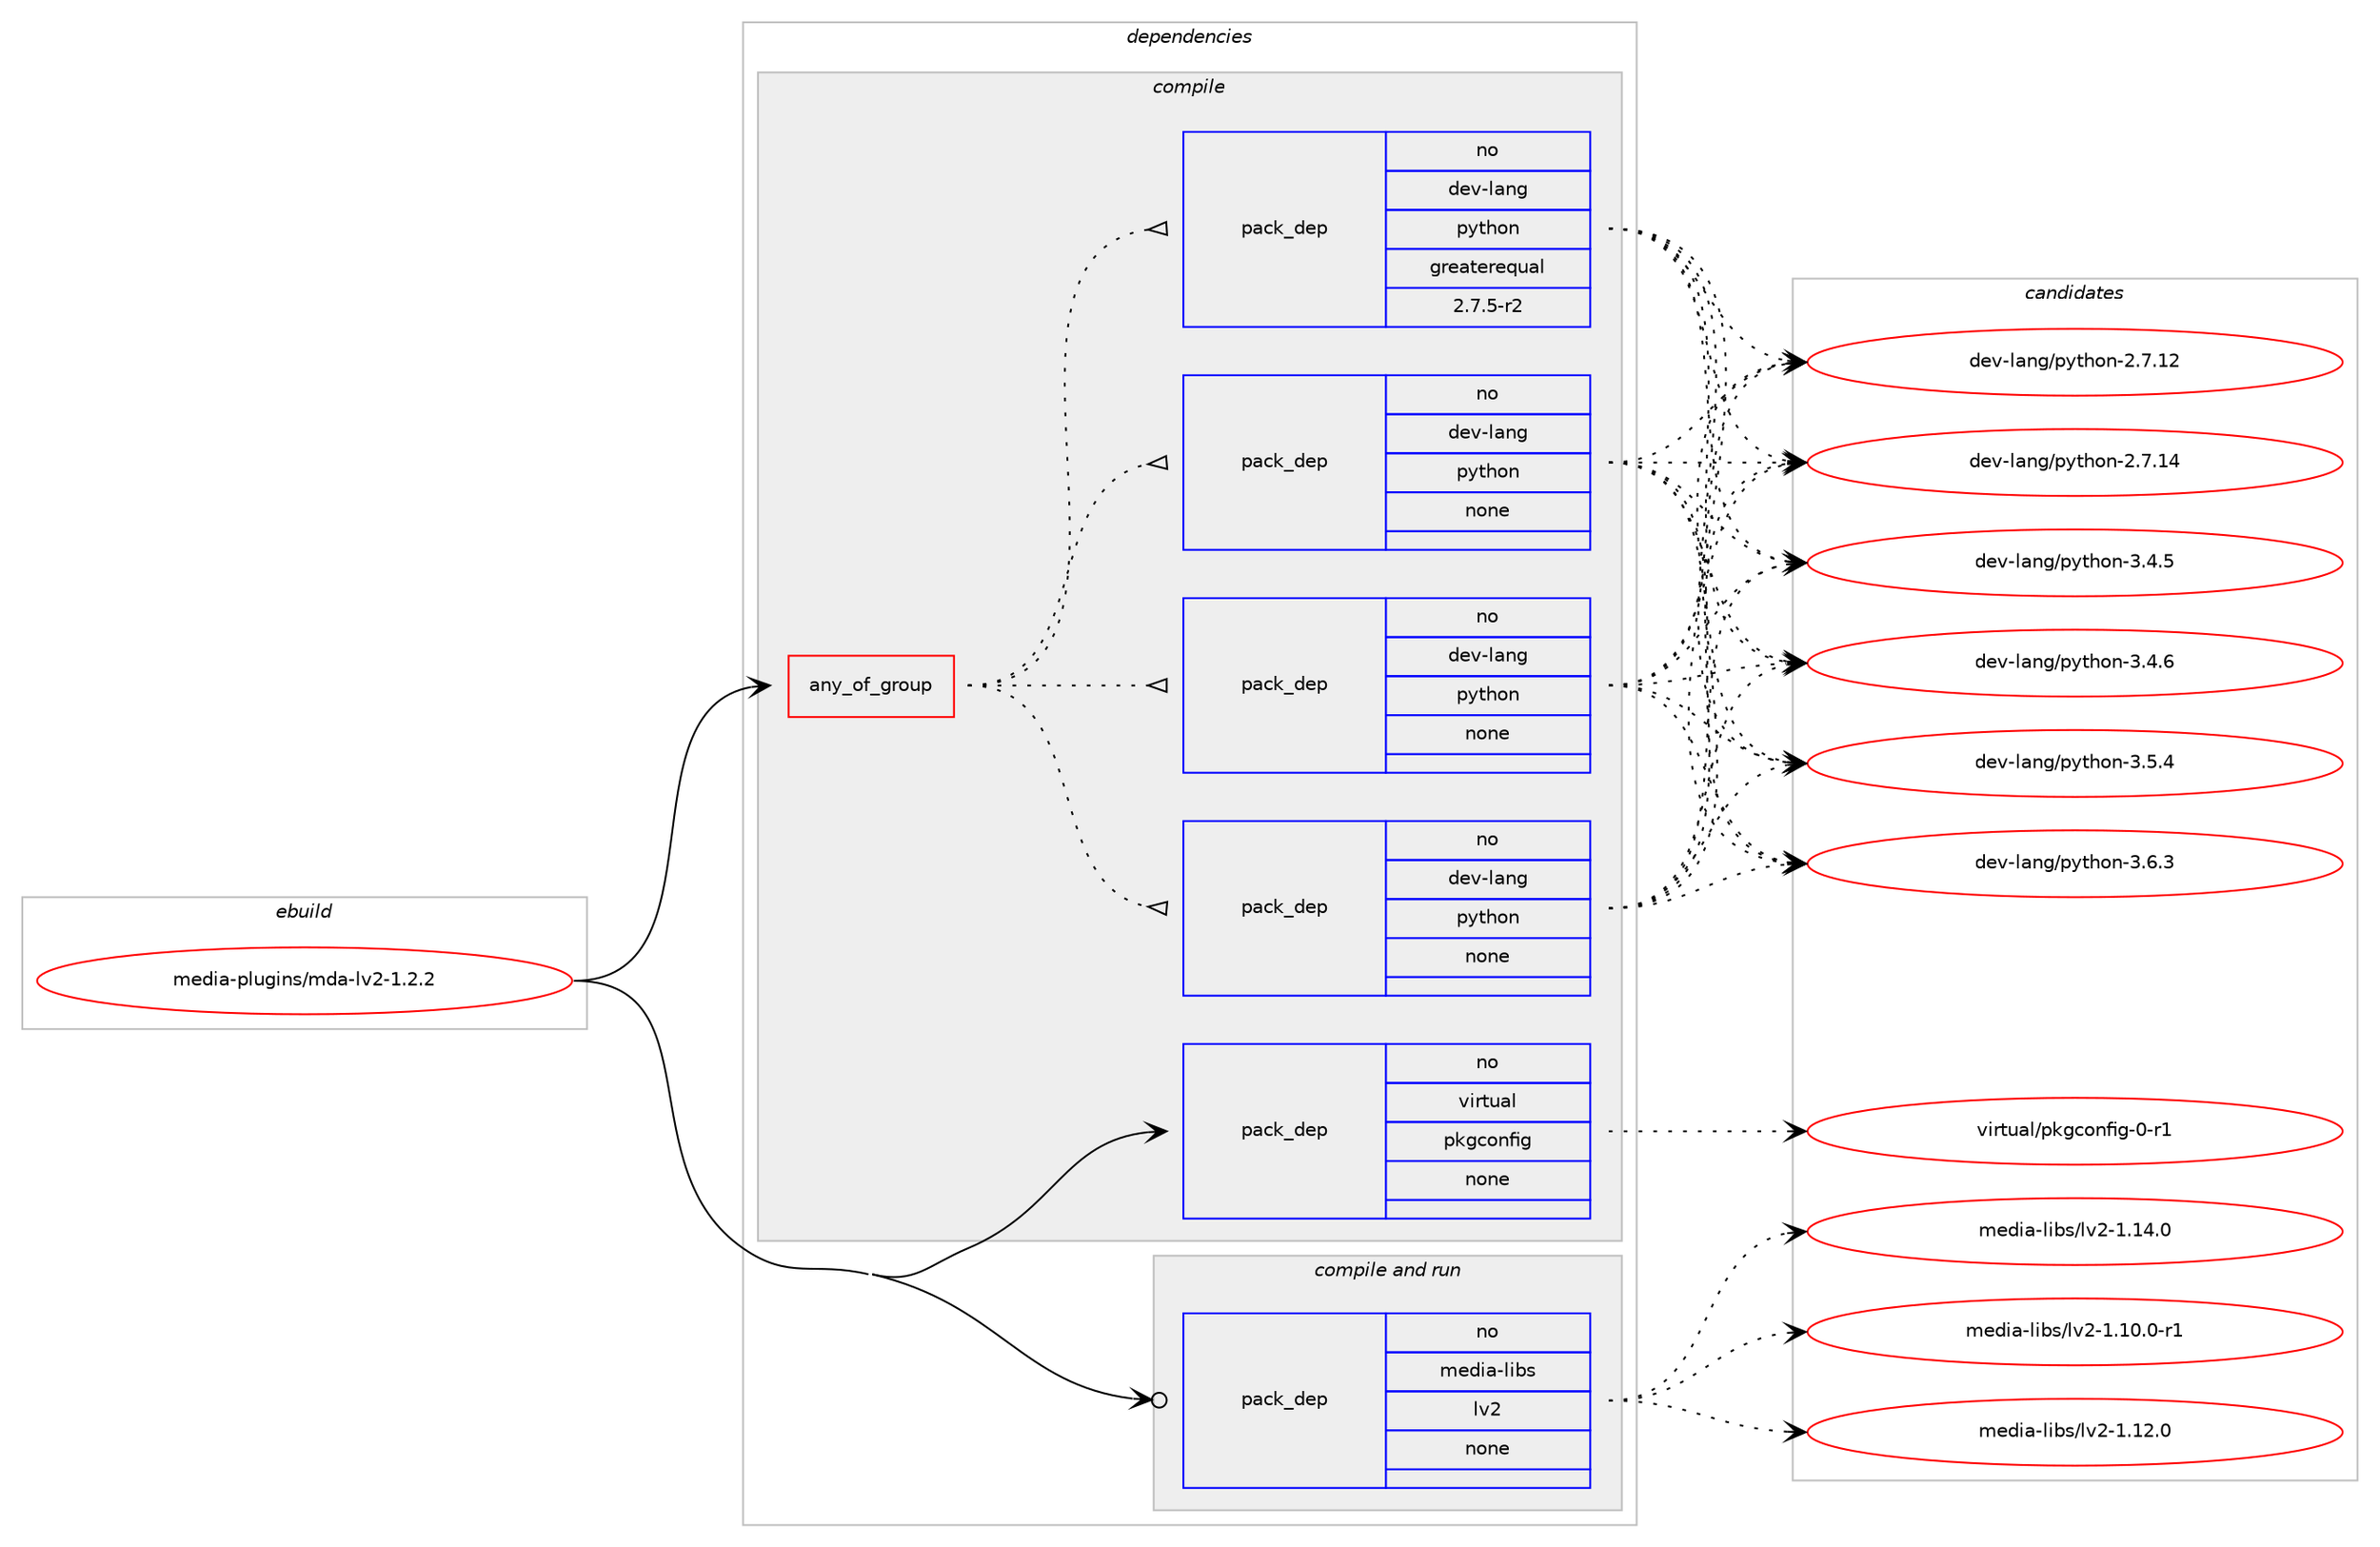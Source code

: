 digraph prolog {

# *************
# Graph options
# *************

newrank=true;
concentrate=true;
compound=true;
graph [rankdir=LR,fontname=Helvetica,fontsize=10,ranksep=1.5];#, ranksep=2.5, nodesep=0.2];
edge  [arrowhead=vee];
node  [fontname=Helvetica,fontsize=10];

# **********
# The ebuild
# **********

subgraph cluster_leftcol {
color=gray;
rank=same;
label=<<i>ebuild</i>>;
id [label="media-plugins/mda-lv2-1.2.2", color=red, width=4, href="../media-plugins/mda-lv2-1.2.2.svg"];
}

# ****************
# The dependencies
# ****************

subgraph cluster_midcol {
color=gray;
label=<<i>dependencies</i>>;
subgraph cluster_compile {
fillcolor="#eeeeee";
style=filled;
label=<<i>compile</i>>;
subgraph any5845 {
dependency375637 [label=<<TABLE BORDER="0" CELLBORDER="1" CELLSPACING="0" CELLPADDING="4"><TR><TD CELLPADDING="10">any_of_group</TD></TR></TABLE>>, shape=none, color=red];subgraph pack277209 {
dependency375638 [label=<<TABLE BORDER="0" CELLBORDER="1" CELLSPACING="0" CELLPADDING="4" WIDTH="220"><TR><TD ROWSPAN="6" CELLPADDING="30">pack_dep</TD></TR><TR><TD WIDTH="110">no</TD></TR><TR><TD>dev-lang</TD></TR><TR><TD>python</TD></TR><TR><TD>none</TD></TR><TR><TD></TD></TR></TABLE>>, shape=none, color=blue];
}
dependency375637:e -> dependency375638:w [weight=20,style="dotted",arrowhead="oinv"];
subgraph pack277210 {
dependency375639 [label=<<TABLE BORDER="0" CELLBORDER="1" CELLSPACING="0" CELLPADDING="4" WIDTH="220"><TR><TD ROWSPAN="6" CELLPADDING="30">pack_dep</TD></TR><TR><TD WIDTH="110">no</TD></TR><TR><TD>dev-lang</TD></TR><TR><TD>python</TD></TR><TR><TD>none</TD></TR><TR><TD></TD></TR></TABLE>>, shape=none, color=blue];
}
dependency375637:e -> dependency375639:w [weight=20,style="dotted",arrowhead="oinv"];
subgraph pack277211 {
dependency375640 [label=<<TABLE BORDER="0" CELLBORDER="1" CELLSPACING="0" CELLPADDING="4" WIDTH="220"><TR><TD ROWSPAN="6" CELLPADDING="30">pack_dep</TD></TR><TR><TD WIDTH="110">no</TD></TR><TR><TD>dev-lang</TD></TR><TR><TD>python</TD></TR><TR><TD>none</TD></TR><TR><TD></TD></TR></TABLE>>, shape=none, color=blue];
}
dependency375637:e -> dependency375640:w [weight=20,style="dotted",arrowhead="oinv"];
subgraph pack277212 {
dependency375641 [label=<<TABLE BORDER="0" CELLBORDER="1" CELLSPACING="0" CELLPADDING="4" WIDTH="220"><TR><TD ROWSPAN="6" CELLPADDING="30">pack_dep</TD></TR><TR><TD WIDTH="110">no</TD></TR><TR><TD>dev-lang</TD></TR><TR><TD>python</TD></TR><TR><TD>greaterequal</TD></TR><TR><TD>2.7.5-r2</TD></TR></TABLE>>, shape=none, color=blue];
}
dependency375637:e -> dependency375641:w [weight=20,style="dotted",arrowhead="oinv"];
}
id:e -> dependency375637:w [weight=20,style="solid",arrowhead="vee"];
subgraph pack277213 {
dependency375642 [label=<<TABLE BORDER="0" CELLBORDER="1" CELLSPACING="0" CELLPADDING="4" WIDTH="220"><TR><TD ROWSPAN="6" CELLPADDING="30">pack_dep</TD></TR><TR><TD WIDTH="110">no</TD></TR><TR><TD>virtual</TD></TR><TR><TD>pkgconfig</TD></TR><TR><TD>none</TD></TR><TR><TD></TD></TR></TABLE>>, shape=none, color=blue];
}
id:e -> dependency375642:w [weight=20,style="solid",arrowhead="vee"];
}
subgraph cluster_compileandrun {
fillcolor="#eeeeee";
style=filled;
label=<<i>compile and run</i>>;
subgraph pack277214 {
dependency375643 [label=<<TABLE BORDER="0" CELLBORDER="1" CELLSPACING="0" CELLPADDING="4" WIDTH="220"><TR><TD ROWSPAN="6" CELLPADDING="30">pack_dep</TD></TR><TR><TD WIDTH="110">no</TD></TR><TR><TD>media-libs</TD></TR><TR><TD>lv2</TD></TR><TR><TD>none</TD></TR><TR><TD></TD></TR></TABLE>>, shape=none, color=blue];
}
id:e -> dependency375643:w [weight=20,style="solid",arrowhead="odotvee"];
}
subgraph cluster_run {
fillcolor="#eeeeee";
style=filled;
label=<<i>run</i>>;
}
}

# **************
# The candidates
# **************

subgraph cluster_choices {
rank=same;
color=gray;
label=<<i>candidates</i>>;

subgraph choice277209 {
color=black;
nodesep=1;
choice10010111845108971101034711212111610411111045504655464950 [label="dev-lang/python-2.7.12", color=red, width=4,href="../dev-lang/python-2.7.12.svg"];
choice10010111845108971101034711212111610411111045504655464952 [label="dev-lang/python-2.7.14", color=red, width=4,href="../dev-lang/python-2.7.14.svg"];
choice100101118451089711010347112121116104111110455146524653 [label="dev-lang/python-3.4.5", color=red, width=4,href="../dev-lang/python-3.4.5.svg"];
choice100101118451089711010347112121116104111110455146524654 [label="dev-lang/python-3.4.6", color=red, width=4,href="../dev-lang/python-3.4.6.svg"];
choice100101118451089711010347112121116104111110455146534652 [label="dev-lang/python-3.5.4", color=red, width=4,href="../dev-lang/python-3.5.4.svg"];
choice100101118451089711010347112121116104111110455146544651 [label="dev-lang/python-3.6.3", color=red, width=4,href="../dev-lang/python-3.6.3.svg"];
dependency375638:e -> choice10010111845108971101034711212111610411111045504655464950:w [style=dotted,weight="100"];
dependency375638:e -> choice10010111845108971101034711212111610411111045504655464952:w [style=dotted,weight="100"];
dependency375638:e -> choice100101118451089711010347112121116104111110455146524653:w [style=dotted,weight="100"];
dependency375638:e -> choice100101118451089711010347112121116104111110455146524654:w [style=dotted,weight="100"];
dependency375638:e -> choice100101118451089711010347112121116104111110455146534652:w [style=dotted,weight="100"];
dependency375638:e -> choice100101118451089711010347112121116104111110455146544651:w [style=dotted,weight="100"];
}
subgraph choice277210 {
color=black;
nodesep=1;
choice10010111845108971101034711212111610411111045504655464950 [label="dev-lang/python-2.7.12", color=red, width=4,href="../dev-lang/python-2.7.12.svg"];
choice10010111845108971101034711212111610411111045504655464952 [label="dev-lang/python-2.7.14", color=red, width=4,href="../dev-lang/python-2.7.14.svg"];
choice100101118451089711010347112121116104111110455146524653 [label="dev-lang/python-3.4.5", color=red, width=4,href="../dev-lang/python-3.4.5.svg"];
choice100101118451089711010347112121116104111110455146524654 [label="dev-lang/python-3.4.6", color=red, width=4,href="../dev-lang/python-3.4.6.svg"];
choice100101118451089711010347112121116104111110455146534652 [label="dev-lang/python-3.5.4", color=red, width=4,href="../dev-lang/python-3.5.4.svg"];
choice100101118451089711010347112121116104111110455146544651 [label="dev-lang/python-3.6.3", color=red, width=4,href="../dev-lang/python-3.6.3.svg"];
dependency375639:e -> choice10010111845108971101034711212111610411111045504655464950:w [style=dotted,weight="100"];
dependency375639:e -> choice10010111845108971101034711212111610411111045504655464952:w [style=dotted,weight="100"];
dependency375639:e -> choice100101118451089711010347112121116104111110455146524653:w [style=dotted,weight="100"];
dependency375639:e -> choice100101118451089711010347112121116104111110455146524654:w [style=dotted,weight="100"];
dependency375639:e -> choice100101118451089711010347112121116104111110455146534652:w [style=dotted,weight="100"];
dependency375639:e -> choice100101118451089711010347112121116104111110455146544651:w [style=dotted,weight="100"];
}
subgraph choice277211 {
color=black;
nodesep=1;
choice10010111845108971101034711212111610411111045504655464950 [label="dev-lang/python-2.7.12", color=red, width=4,href="../dev-lang/python-2.7.12.svg"];
choice10010111845108971101034711212111610411111045504655464952 [label="dev-lang/python-2.7.14", color=red, width=4,href="../dev-lang/python-2.7.14.svg"];
choice100101118451089711010347112121116104111110455146524653 [label="dev-lang/python-3.4.5", color=red, width=4,href="../dev-lang/python-3.4.5.svg"];
choice100101118451089711010347112121116104111110455146524654 [label="dev-lang/python-3.4.6", color=red, width=4,href="../dev-lang/python-3.4.6.svg"];
choice100101118451089711010347112121116104111110455146534652 [label="dev-lang/python-3.5.4", color=red, width=4,href="../dev-lang/python-3.5.4.svg"];
choice100101118451089711010347112121116104111110455146544651 [label="dev-lang/python-3.6.3", color=red, width=4,href="../dev-lang/python-3.6.3.svg"];
dependency375640:e -> choice10010111845108971101034711212111610411111045504655464950:w [style=dotted,weight="100"];
dependency375640:e -> choice10010111845108971101034711212111610411111045504655464952:w [style=dotted,weight="100"];
dependency375640:e -> choice100101118451089711010347112121116104111110455146524653:w [style=dotted,weight="100"];
dependency375640:e -> choice100101118451089711010347112121116104111110455146524654:w [style=dotted,weight="100"];
dependency375640:e -> choice100101118451089711010347112121116104111110455146534652:w [style=dotted,weight="100"];
dependency375640:e -> choice100101118451089711010347112121116104111110455146544651:w [style=dotted,weight="100"];
}
subgraph choice277212 {
color=black;
nodesep=1;
choice10010111845108971101034711212111610411111045504655464950 [label="dev-lang/python-2.7.12", color=red, width=4,href="../dev-lang/python-2.7.12.svg"];
choice10010111845108971101034711212111610411111045504655464952 [label="dev-lang/python-2.7.14", color=red, width=4,href="../dev-lang/python-2.7.14.svg"];
choice100101118451089711010347112121116104111110455146524653 [label="dev-lang/python-3.4.5", color=red, width=4,href="../dev-lang/python-3.4.5.svg"];
choice100101118451089711010347112121116104111110455146524654 [label="dev-lang/python-3.4.6", color=red, width=4,href="../dev-lang/python-3.4.6.svg"];
choice100101118451089711010347112121116104111110455146534652 [label="dev-lang/python-3.5.4", color=red, width=4,href="../dev-lang/python-3.5.4.svg"];
choice100101118451089711010347112121116104111110455146544651 [label="dev-lang/python-3.6.3", color=red, width=4,href="../dev-lang/python-3.6.3.svg"];
dependency375641:e -> choice10010111845108971101034711212111610411111045504655464950:w [style=dotted,weight="100"];
dependency375641:e -> choice10010111845108971101034711212111610411111045504655464952:w [style=dotted,weight="100"];
dependency375641:e -> choice100101118451089711010347112121116104111110455146524653:w [style=dotted,weight="100"];
dependency375641:e -> choice100101118451089711010347112121116104111110455146524654:w [style=dotted,weight="100"];
dependency375641:e -> choice100101118451089711010347112121116104111110455146534652:w [style=dotted,weight="100"];
dependency375641:e -> choice100101118451089711010347112121116104111110455146544651:w [style=dotted,weight="100"];
}
subgraph choice277213 {
color=black;
nodesep=1;
choice11810511411611797108471121071039911111010210510345484511449 [label="virtual/pkgconfig-0-r1", color=red, width=4,href="../virtual/pkgconfig-0-r1.svg"];
dependency375642:e -> choice11810511411611797108471121071039911111010210510345484511449:w [style=dotted,weight="100"];
}
subgraph choice277214 {
color=black;
nodesep=1;
choice1091011001059745108105981154710811850454946494846484511449 [label="media-libs/lv2-1.10.0-r1", color=red, width=4,href="../media-libs/lv2-1.10.0-r1.svg"];
choice109101100105974510810598115471081185045494649504648 [label="media-libs/lv2-1.12.0", color=red, width=4,href="../media-libs/lv2-1.12.0.svg"];
choice109101100105974510810598115471081185045494649524648 [label="media-libs/lv2-1.14.0", color=red, width=4,href="../media-libs/lv2-1.14.0.svg"];
dependency375643:e -> choice1091011001059745108105981154710811850454946494846484511449:w [style=dotted,weight="100"];
dependency375643:e -> choice109101100105974510810598115471081185045494649504648:w [style=dotted,weight="100"];
dependency375643:e -> choice109101100105974510810598115471081185045494649524648:w [style=dotted,weight="100"];
}
}

}
